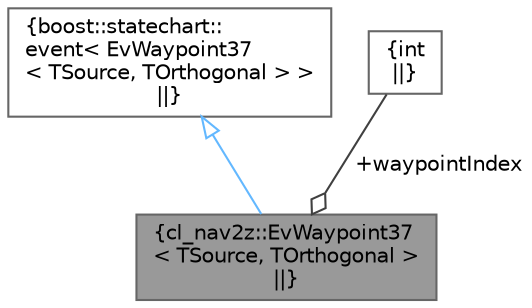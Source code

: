 digraph "cl_nav2z::EvWaypoint37&lt; TSource, TOrthogonal &gt;"
{
 // LATEX_PDF_SIZE
  bgcolor="transparent";
  edge [fontname=Helvetica,fontsize=10,labelfontname=Helvetica,labelfontsize=10];
  node [fontname=Helvetica,fontsize=10,shape=box,height=0.2,width=0.4];
  Node1 [label="{cl_nav2z::EvWaypoint37\l\< TSource, TOrthogonal \>\n||}",height=0.2,width=0.4,color="gray40", fillcolor="grey60", style="filled", fontcolor="black",tooltip=" "];
  Node2 -> Node1 [dir="back",color="steelblue1",style="solid",arrowtail="onormal"];
  Node2 [label="{boost::statechart::\levent\< EvWaypoint37\l\< TSource, TOrthogonal \> \>\n||}",height=0.2,width=0.4,color="gray40", fillcolor="white", style="filled",URL="$classboost_1_1statechart_1_1event.html",tooltip=" "];
  Node3 -> Node1 [color="grey25",style="solid",label=" +waypointIndex" ,arrowhead="odiamond"];
  Node3 [label="{int\n||}",height=0.2,width=0.4,color="gray40", fillcolor="white", style="filled",tooltip=" "];
}
